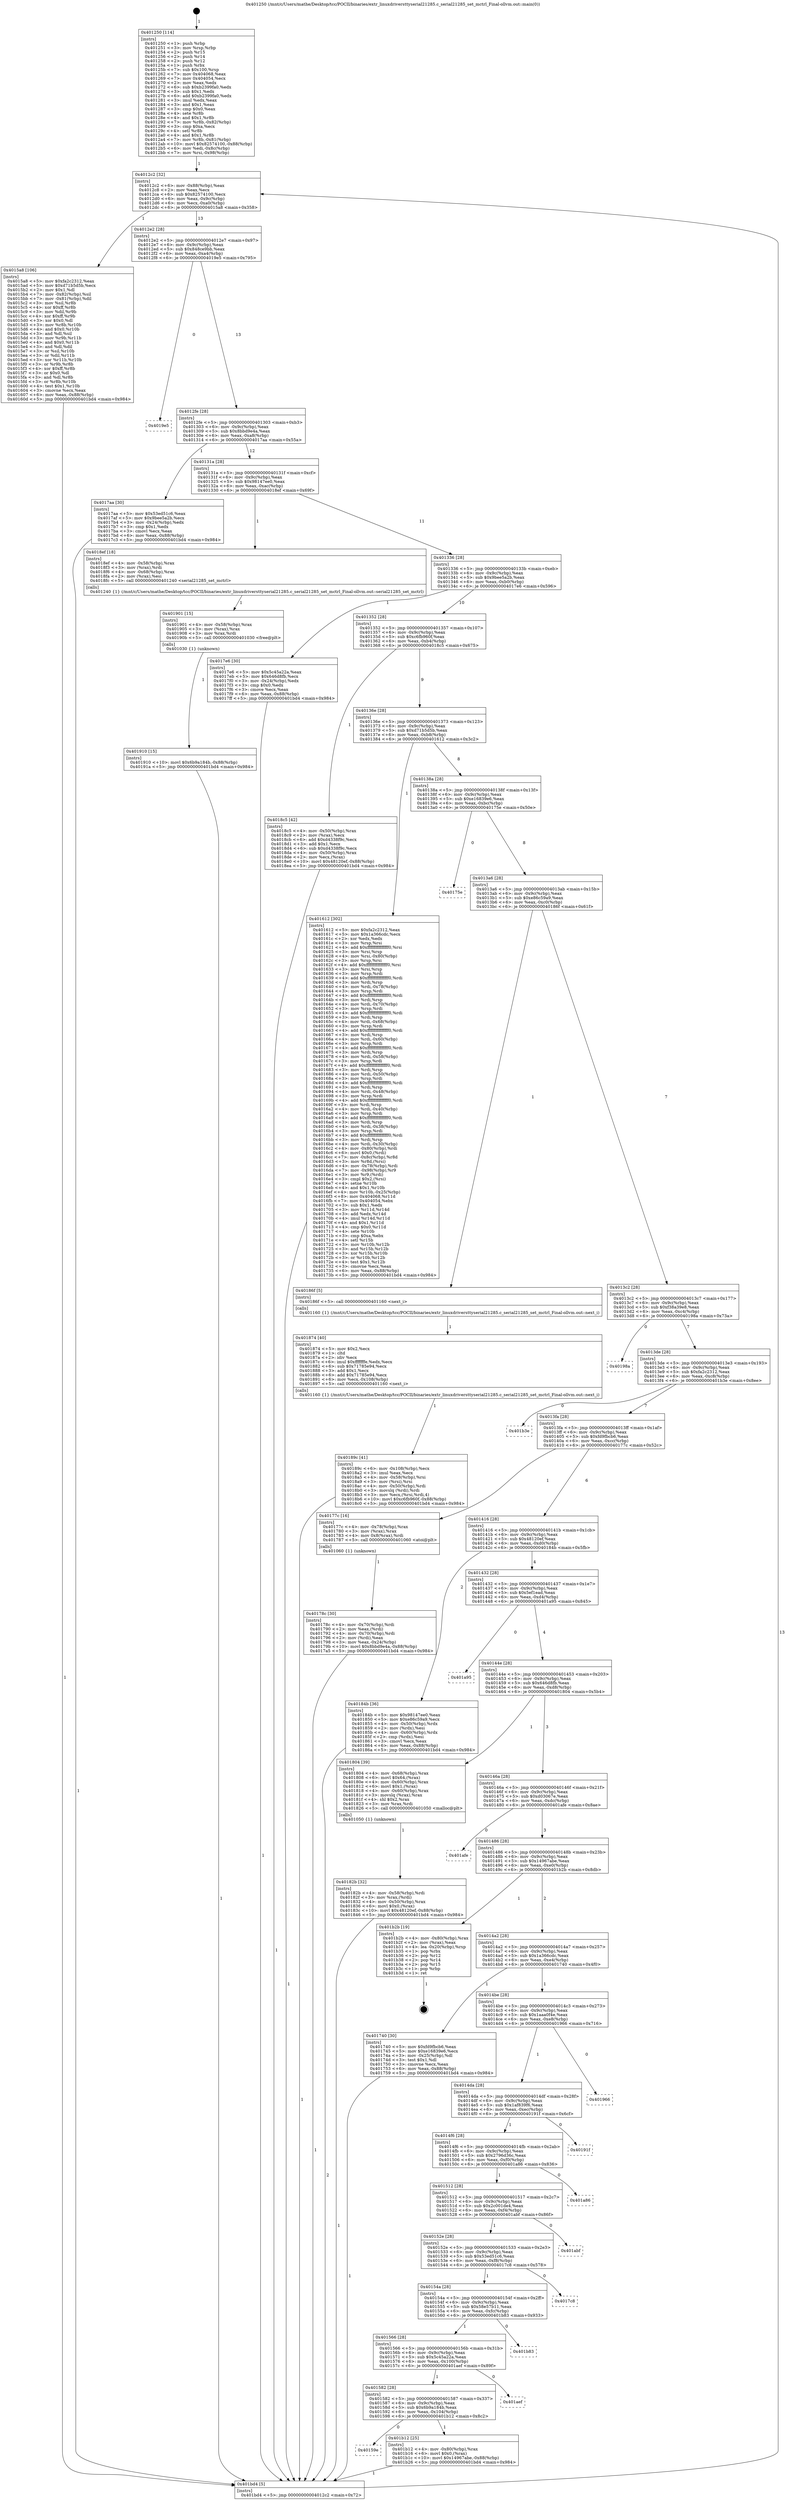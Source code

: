 digraph "0x401250" {
  label = "0x401250 (/mnt/c/Users/mathe/Desktop/tcc/POCII/binaries/extr_linuxdriversttyserial21285.c_serial21285_set_mctrl_Final-ollvm.out::main(0))"
  labelloc = "t"
  node[shape=record]

  Entry [label="",width=0.3,height=0.3,shape=circle,fillcolor=black,style=filled]
  "0x4012c2" [label="{
     0x4012c2 [32]\l
     | [instrs]\l
     &nbsp;&nbsp;0x4012c2 \<+6\>: mov -0x88(%rbp),%eax\l
     &nbsp;&nbsp;0x4012c8 \<+2\>: mov %eax,%ecx\l
     &nbsp;&nbsp;0x4012ca \<+6\>: sub $0x82574100,%ecx\l
     &nbsp;&nbsp;0x4012d0 \<+6\>: mov %eax,-0x9c(%rbp)\l
     &nbsp;&nbsp;0x4012d6 \<+6\>: mov %ecx,-0xa0(%rbp)\l
     &nbsp;&nbsp;0x4012dc \<+6\>: je 00000000004015a8 \<main+0x358\>\l
  }"]
  "0x4015a8" [label="{
     0x4015a8 [106]\l
     | [instrs]\l
     &nbsp;&nbsp;0x4015a8 \<+5\>: mov $0xfa2c2312,%eax\l
     &nbsp;&nbsp;0x4015ad \<+5\>: mov $0xd71b5d5b,%ecx\l
     &nbsp;&nbsp;0x4015b2 \<+2\>: mov $0x1,%dl\l
     &nbsp;&nbsp;0x4015b4 \<+7\>: mov -0x82(%rbp),%sil\l
     &nbsp;&nbsp;0x4015bb \<+7\>: mov -0x81(%rbp),%dil\l
     &nbsp;&nbsp;0x4015c2 \<+3\>: mov %sil,%r8b\l
     &nbsp;&nbsp;0x4015c5 \<+4\>: xor $0xff,%r8b\l
     &nbsp;&nbsp;0x4015c9 \<+3\>: mov %dil,%r9b\l
     &nbsp;&nbsp;0x4015cc \<+4\>: xor $0xff,%r9b\l
     &nbsp;&nbsp;0x4015d0 \<+3\>: xor $0x0,%dl\l
     &nbsp;&nbsp;0x4015d3 \<+3\>: mov %r8b,%r10b\l
     &nbsp;&nbsp;0x4015d6 \<+4\>: and $0x0,%r10b\l
     &nbsp;&nbsp;0x4015da \<+3\>: and %dl,%sil\l
     &nbsp;&nbsp;0x4015dd \<+3\>: mov %r9b,%r11b\l
     &nbsp;&nbsp;0x4015e0 \<+4\>: and $0x0,%r11b\l
     &nbsp;&nbsp;0x4015e4 \<+3\>: and %dl,%dil\l
     &nbsp;&nbsp;0x4015e7 \<+3\>: or %sil,%r10b\l
     &nbsp;&nbsp;0x4015ea \<+3\>: or %dil,%r11b\l
     &nbsp;&nbsp;0x4015ed \<+3\>: xor %r11b,%r10b\l
     &nbsp;&nbsp;0x4015f0 \<+3\>: or %r9b,%r8b\l
     &nbsp;&nbsp;0x4015f3 \<+4\>: xor $0xff,%r8b\l
     &nbsp;&nbsp;0x4015f7 \<+3\>: or $0x0,%dl\l
     &nbsp;&nbsp;0x4015fa \<+3\>: and %dl,%r8b\l
     &nbsp;&nbsp;0x4015fd \<+3\>: or %r8b,%r10b\l
     &nbsp;&nbsp;0x401600 \<+4\>: test $0x1,%r10b\l
     &nbsp;&nbsp;0x401604 \<+3\>: cmovne %ecx,%eax\l
     &nbsp;&nbsp;0x401607 \<+6\>: mov %eax,-0x88(%rbp)\l
     &nbsp;&nbsp;0x40160d \<+5\>: jmp 0000000000401bd4 \<main+0x984\>\l
  }"]
  "0x4012e2" [label="{
     0x4012e2 [28]\l
     | [instrs]\l
     &nbsp;&nbsp;0x4012e2 \<+5\>: jmp 00000000004012e7 \<main+0x97\>\l
     &nbsp;&nbsp;0x4012e7 \<+6\>: mov -0x9c(%rbp),%eax\l
     &nbsp;&nbsp;0x4012ed \<+5\>: sub $0x848ce9bb,%eax\l
     &nbsp;&nbsp;0x4012f2 \<+6\>: mov %eax,-0xa4(%rbp)\l
     &nbsp;&nbsp;0x4012f8 \<+6\>: je 00000000004019e5 \<main+0x795\>\l
  }"]
  "0x401bd4" [label="{
     0x401bd4 [5]\l
     | [instrs]\l
     &nbsp;&nbsp;0x401bd4 \<+5\>: jmp 00000000004012c2 \<main+0x72\>\l
  }"]
  "0x401250" [label="{
     0x401250 [114]\l
     | [instrs]\l
     &nbsp;&nbsp;0x401250 \<+1\>: push %rbp\l
     &nbsp;&nbsp;0x401251 \<+3\>: mov %rsp,%rbp\l
     &nbsp;&nbsp;0x401254 \<+2\>: push %r15\l
     &nbsp;&nbsp;0x401256 \<+2\>: push %r14\l
     &nbsp;&nbsp;0x401258 \<+2\>: push %r12\l
     &nbsp;&nbsp;0x40125a \<+1\>: push %rbx\l
     &nbsp;&nbsp;0x40125b \<+7\>: sub $0x100,%rsp\l
     &nbsp;&nbsp;0x401262 \<+7\>: mov 0x404068,%eax\l
     &nbsp;&nbsp;0x401269 \<+7\>: mov 0x404054,%ecx\l
     &nbsp;&nbsp;0x401270 \<+2\>: mov %eax,%edx\l
     &nbsp;&nbsp;0x401272 \<+6\>: sub $0xb2399fa0,%edx\l
     &nbsp;&nbsp;0x401278 \<+3\>: sub $0x1,%edx\l
     &nbsp;&nbsp;0x40127b \<+6\>: add $0xb2399fa0,%edx\l
     &nbsp;&nbsp;0x401281 \<+3\>: imul %edx,%eax\l
     &nbsp;&nbsp;0x401284 \<+3\>: and $0x1,%eax\l
     &nbsp;&nbsp;0x401287 \<+3\>: cmp $0x0,%eax\l
     &nbsp;&nbsp;0x40128a \<+4\>: sete %r8b\l
     &nbsp;&nbsp;0x40128e \<+4\>: and $0x1,%r8b\l
     &nbsp;&nbsp;0x401292 \<+7\>: mov %r8b,-0x82(%rbp)\l
     &nbsp;&nbsp;0x401299 \<+3\>: cmp $0xa,%ecx\l
     &nbsp;&nbsp;0x40129c \<+4\>: setl %r8b\l
     &nbsp;&nbsp;0x4012a0 \<+4\>: and $0x1,%r8b\l
     &nbsp;&nbsp;0x4012a4 \<+7\>: mov %r8b,-0x81(%rbp)\l
     &nbsp;&nbsp;0x4012ab \<+10\>: movl $0x82574100,-0x88(%rbp)\l
     &nbsp;&nbsp;0x4012b5 \<+6\>: mov %edi,-0x8c(%rbp)\l
     &nbsp;&nbsp;0x4012bb \<+7\>: mov %rsi,-0x98(%rbp)\l
  }"]
  Exit [label="",width=0.3,height=0.3,shape=circle,fillcolor=black,style=filled,peripheries=2]
  "0x4019e5" [label="{
     0x4019e5\l
  }", style=dashed]
  "0x4012fe" [label="{
     0x4012fe [28]\l
     | [instrs]\l
     &nbsp;&nbsp;0x4012fe \<+5\>: jmp 0000000000401303 \<main+0xb3\>\l
     &nbsp;&nbsp;0x401303 \<+6\>: mov -0x9c(%rbp),%eax\l
     &nbsp;&nbsp;0x401309 \<+5\>: sub $0x8bbd9e4a,%eax\l
     &nbsp;&nbsp;0x40130e \<+6\>: mov %eax,-0xa8(%rbp)\l
     &nbsp;&nbsp;0x401314 \<+6\>: je 00000000004017aa \<main+0x55a\>\l
  }"]
  "0x40159e" [label="{
     0x40159e\l
  }", style=dashed]
  "0x4017aa" [label="{
     0x4017aa [30]\l
     | [instrs]\l
     &nbsp;&nbsp;0x4017aa \<+5\>: mov $0x53ed51c6,%eax\l
     &nbsp;&nbsp;0x4017af \<+5\>: mov $0x9bee5a2b,%ecx\l
     &nbsp;&nbsp;0x4017b4 \<+3\>: mov -0x24(%rbp),%edx\l
     &nbsp;&nbsp;0x4017b7 \<+3\>: cmp $0x1,%edx\l
     &nbsp;&nbsp;0x4017ba \<+3\>: cmovl %ecx,%eax\l
     &nbsp;&nbsp;0x4017bd \<+6\>: mov %eax,-0x88(%rbp)\l
     &nbsp;&nbsp;0x4017c3 \<+5\>: jmp 0000000000401bd4 \<main+0x984\>\l
  }"]
  "0x40131a" [label="{
     0x40131a [28]\l
     | [instrs]\l
     &nbsp;&nbsp;0x40131a \<+5\>: jmp 000000000040131f \<main+0xcf\>\l
     &nbsp;&nbsp;0x40131f \<+6\>: mov -0x9c(%rbp),%eax\l
     &nbsp;&nbsp;0x401325 \<+5\>: sub $0x98147ee0,%eax\l
     &nbsp;&nbsp;0x40132a \<+6\>: mov %eax,-0xac(%rbp)\l
     &nbsp;&nbsp;0x401330 \<+6\>: je 00000000004018ef \<main+0x69f\>\l
  }"]
  "0x401b12" [label="{
     0x401b12 [25]\l
     | [instrs]\l
     &nbsp;&nbsp;0x401b12 \<+4\>: mov -0x80(%rbp),%rax\l
     &nbsp;&nbsp;0x401b16 \<+6\>: movl $0x0,(%rax)\l
     &nbsp;&nbsp;0x401b1c \<+10\>: movl $0x14967abe,-0x88(%rbp)\l
     &nbsp;&nbsp;0x401b26 \<+5\>: jmp 0000000000401bd4 \<main+0x984\>\l
  }"]
  "0x4018ef" [label="{
     0x4018ef [18]\l
     | [instrs]\l
     &nbsp;&nbsp;0x4018ef \<+4\>: mov -0x58(%rbp),%rax\l
     &nbsp;&nbsp;0x4018f3 \<+3\>: mov (%rax),%rdi\l
     &nbsp;&nbsp;0x4018f6 \<+4\>: mov -0x68(%rbp),%rax\l
     &nbsp;&nbsp;0x4018fa \<+2\>: mov (%rax),%esi\l
     &nbsp;&nbsp;0x4018fc \<+5\>: call 0000000000401240 \<serial21285_set_mctrl\>\l
     | [calls]\l
     &nbsp;&nbsp;0x401240 \{1\} (/mnt/c/Users/mathe/Desktop/tcc/POCII/binaries/extr_linuxdriversttyserial21285.c_serial21285_set_mctrl_Final-ollvm.out::serial21285_set_mctrl)\l
  }"]
  "0x401336" [label="{
     0x401336 [28]\l
     | [instrs]\l
     &nbsp;&nbsp;0x401336 \<+5\>: jmp 000000000040133b \<main+0xeb\>\l
     &nbsp;&nbsp;0x40133b \<+6\>: mov -0x9c(%rbp),%eax\l
     &nbsp;&nbsp;0x401341 \<+5\>: sub $0x9bee5a2b,%eax\l
     &nbsp;&nbsp;0x401346 \<+6\>: mov %eax,-0xb0(%rbp)\l
     &nbsp;&nbsp;0x40134c \<+6\>: je 00000000004017e6 \<main+0x596\>\l
  }"]
  "0x401582" [label="{
     0x401582 [28]\l
     | [instrs]\l
     &nbsp;&nbsp;0x401582 \<+5\>: jmp 0000000000401587 \<main+0x337\>\l
     &nbsp;&nbsp;0x401587 \<+6\>: mov -0x9c(%rbp),%eax\l
     &nbsp;&nbsp;0x40158d \<+5\>: sub $0x6b9a184b,%eax\l
     &nbsp;&nbsp;0x401592 \<+6\>: mov %eax,-0x104(%rbp)\l
     &nbsp;&nbsp;0x401598 \<+6\>: je 0000000000401b12 \<main+0x8c2\>\l
  }"]
  "0x4017e6" [label="{
     0x4017e6 [30]\l
     | [instrs]\l
     &nbsp;&nbsp;0x4017e6 \<+5\>: mov $0x5c45a22a,%eax\l
     &nbsp;&nbsp;0x4017eb \<+5\>: mov $0x646d8fb,%ecx\l
     &nbsp;&nbsp;0x4017f0 \<+3\>: mov -0x24(%rbp),%edx\l
     &nbsp;&nbsp;0x4017f3 \<+3\>: cmp $0x0,%edx\l
     &nbsp;&nbsp;0x4017f6 \<+3\>: cmove %ecx,%eax\l
     &nbsp;&nbsp;0x4017f9 \<+6\>: mov %eax,-0x88(%rbp)\l
     &nbsp;&nbsp;0x4017ff \<+5\>: jmp 0000000000401bd4 \<main+0x984\>\l
  }"]
  "0x401352" [label="{
     0x401352 [28]\l
     | [instrs]\l
     &nbsp;&nbsp;0x401352 \<+5\>: jmp 0000000000401357 \<main+0x107\>\l
     &nbsp;&nbsp;0x401357 \<+6\>: mov -0x9c(%rbp),%eax\l
     &nbsp;&nbsp;0x40135d \<+5\>: sub $0xc6fb960f,%eax\l
     &nbsp;&nbsp;0x401362 \<+6\>: mov %eax,-0xb4(%rbp)\l
     &nbsp;&nbsp;0x401368 \<+6\>: je 00000000004018c5 \<main+0x675\>\l
  }"]
  "0x401aef" [label="{
     0x401aef\l
  }", style=dashed]
  "0x4018c5" [label="{
     0x4018c5 [42]\l
     | [instrs]\l
     &nbsp;&nbsp;0x4018c5 \<+4\>: mov -0x50(%rbp),%rax\l
     &nbsp;&nbsp;0x4018c9 \<+2\>: mov (%rax),%ecx\l
     &nbsp;&nbsp;0x4018cb \<+6\>: add $0xd4338f9c,%ecx\l
     &nbsp;&nbsp;0x4018d1 \<+3\>: add $0x1,%ecx\l
     &nbsp;&nbsp;0x4018d4 \<+6\>: sub $0xd4338f9c,%ecx\l
     &nbsp;&nbsp;0x4018da \<+4\>: mov -0x50(%rbp),%rax\l
     &nbsp;&nbsp;0x4018de \<+2\>: mov %ecx,(%rax)\l
     &nbsp;&nbsp;0x4018e0 \<+10\>: movl $0x48120ef,-0x88(%rbp)\l
     &nbsp;&nbsp;0x4018ea \<+5\>: jmp 0000000000401bd4 \<main+0x984\>\l
  }"]
  "0x40136e" [label="{
     0x40136e [28]\l
     | [instrs]\l
     &nbsp;&nbsp;0x40136e \<+5\>: jmp 0000000000401373 \<main+0x123\>\l
     &nbsp;&nbsp;0x401373 \<+6\>: mov -0x9c(%rbp),%eax\l
     &nbsp;&nbsp;0x401379 \<+5\>: sub $0xd71b5d5b,%eax\l
     &nbsp;&nbsp;0x40137e \<+6\>: mov %eax,-0xb8(%rbp)\l
     &nbsp;&nbsp;0x401384 \<+6\>: je 0000000000401612 \<main+0x3c2\>\l
  }"]
  "0x401566" [label="{
     0x401566 [28]\l
     | [instrs]\l
     &nbsp;&nbsp;0x401566 \<+5\>: jmp 000000000040156b \<main+0x31b\>\l
     &nbsp;&nbsp;0x40156b \<+6\>: mov -0x9c(%rbp),%eax\l
     &nbsp;&nbsp;0x401571 \<+5\>: sub $0x5c45a22a,%eax\l
     &nbsp;&nbsp;0x401576 \<+6\>: mov %eax,-0x100(%rbp)\l
     &nbsp;&nbsp;0x40157c \<+6\>: je 0000000000401aef \<main+0x89f\>\l
  }"]
  "0x401612" [label="{
     0x401612 [302]\l
     | [instrs]\l
     &nbsp;&nbsp;0x401612 \<+5\>: mov $0xfa2c2312,%eax\l
     &nbsp;&nbsp;0x401617 \<+5\>: mov $0x1a366cdc,%ecx\l
     &nbsp;&nbsp;0x40161c \<+2\>: xor %edx,%edx\l
     &nbsp;&nbsp;0x40161e \<+3\>: mov %rsp,%rsi\l
     &nbsp;&nbsp;0x401621 \<+4\>: add $0xfffffffffffffff0,%rsi\l
     &nbsp;&nbsp;0x401625 \<+3\>: mov %rsi,%rsp\l
     &nbsp;&nbsp;0x401628 \<+4\>: mov %rsi,-0x80(%rbp)\l
     &nbsp;&nbsp;0x40162c \<+3\>: mov %rsp,%rsi\l
     &nbsp;&nbsp;0x40162f \<+4\>: add $0xfffffffffffffff0,%rsi\l
     &nbsp;&nbsp;0x401633 \<+3\>: mov %rsi,%rsp\l
     &nbsp;&nbsp;0x401636 \<+3\>: mov %rsp,%rdi\l
     &nbsp;&nbsp;0x401639 \<+4\>: add $0xfffffffffffffff0,%rdi\l
     &nbsp;&nbsp;0x40163d \<+3\>: mov %rdi,%rsp\l
     &nbsp;&nbsp;0x401640 \<+4\>: mov %rdi,-0x78(%rbp)\l
     &nbsp;&nbsp;0x401644 \<+3\>: mov %rsp,%rdi\l
     &nbsp;&nbsp;0x401647 \<+4\>: add $0xfffffffffffffff0,%rdi\l
     &nbsp;&nbsp;0x40164b \<+3\>: mov %rdi,%rsp\l
     &nbsp;&nbsp;0x40164e \<+4\>: mov %rdi,-0x70(%rbp)\l
     &nbsp;&nbsp;0x401652 \<+3\>: mov %rsp,%rdi\l
     &nbsp;&nbsp;0x401655 \<+4\>: add $0xfffffffffffffff0,%rdi\l
     &nbsp;&nbsp;0x401659 \<+3\>: mov %rdi,%rsp\l
     &nbsp;&nbsp;0x40165c \<+4\>: mov %rdi,-0x68(%rbp)\l
     &nbsp;&nbsp;0x401660 \<+3\>: mov %rsp,%rdi\l
     &nbsp;&nbsp;0x401663 \<+4\>: add $0xfffffffffffffff0,%rdi\l
     &nbsp;&nbsp;0x401667 \<+3\>: mov %rdi,%rsp\l
     &nbsp;&nbsp;0x40166a \<+4\>: mov %rdi,-0x60(%rbp)\l
     &nbsp;&nbsp;0x40166e \<+3\>: mov %rsp,%rdi\l
     &nbsp;&nbsp;0x401671 \<+4\>: add $0xfffffffffffffff0,%rdi\l
     &nbsp;&nbsp;0x401675 \<+3\>: mov %rdi,%rsp\l
     &nbsp;&nbsp;0x401678 \<+4\>: mov %rdi,-0x58(%rbp)\l
     &nbsp;&nbsp;0x40167c \<+3\>: mov %rsp,%rdi\l
     &nbsp;&nbsp;0x40167f \<+4\>: add $0xfffffffffffffff0,%rdi\l
     &nbsp;&nbsp;0x401683 \<+3\>: mov %rdi,%rsp\l
     &nbsp;&nbsp;0x401686 \<+4\>: mov %rdi,-0x50(%rbp)\l
     &nbsp;&nbsp;0x40168a \<+3\>: mov %rsp,%rdi\l
     &nbsp;&nbsp;0x40168d \<+4\>: add $0xfffffffffffffff0,%rdi\l
     &nbsp;&nbsp;0x401691 \<+3\>: mov %rdi,%rsp\l
     &nbsp;&nbsp;0x401694 \<+4\>: mov %rdi,-0x48(%rbp)\l
     &nbsp;&nbsp;0x401698 \<+3\>: mov %rsp,%rdi\l
     &nbsp;&nbsp;0x40169b \<+4\>: add $0xfffffffffffffff0,%rdi\l
     &nbsp;&nbsp;0x40169f \<+3\>: mov %rdi,%rsp\l
     &nbsp;&nbsp;0x4016a2 \<+4\>: mov %rdi,-0x40(%rbp)\l
     &nbsp;&nbsp;0x4016a6 \<+3\>: mov %rsp,%rdi\l
     &nbsp;&nbsp;0x4016a9 \<+4\>: add $0xfffffffffffffff0,%rdi\l
     &nbsp;&nbsp;0x4016ad \<+3\>: mov %rdi,%rsp\l
     &nbsp;&nbsp;0x4016b0 \<+4\>: mov %rdi,-0x38(%rbp)\l
     &nbsp;&nbsp;0x4016b4 \<+3\>: mov %rsp,%rdi\l
     &nbsp;&nbsp;0x4016b7 \<+4\>: add $0xfffffffffffffff0,%rdi\l
     &nbsp;&nbsp;0x4016bb \<+3\>: mov %rdi,%rsp\l
     &nbsp;&nbsp;0x4016be \<+4\>: mov %rdi,-0x30(%rbp)\l
     &nbsp;&nbsp;0x4016c2 \<+4\>: mov -0x80(%rbp),%rdi\l
     &nbsp;&nbsp;0x4016c6 \<+6\>: movl $0x0,(%rdi)\l
     &nbsp;&nbsp;0x4016cc \<+7\>: mov -0x8c(%rbp),%r8d\l
     &nbsp;&nbsp;0x4016d3 \<+3\>: mov %r8d,(%rsi)\l
     &nbsp;&nbsp;0x4016d6 \<+4\>: mov -0x78(%rbp),%rdi\l
     &nbsp;&nbsp;0x4016da \<+7\>: mov -0x98(%rbp),%r9\l
     &nbsp;&nbsp;0x4016e1 \<+3\>: mov %r9,(%rdi)\l
     &nbsp;&nbsp;0x4016e4 \<+3\>: cmpl $0x2,(%rsi)\l
     &nbsp;&nbsp;0x4016e7 \<+4\>: setne %r10b\l
     &nbsp;&nbsp;0x4016eb \<+4\>: and $0x1,%r10b\l
     &nbsp;&nbsp;0x4016ef \<+4\>: mov %r10b,-0x25(%rbp)\l
     &nbsp;&nbsp;0x4016f3 \<+8\>: mov 0x404068,%r11d\l
     &nbsp;&nbsp;0x4016fb \<+7\>: mov 0x404054,%ebx\l
     &nbsp;&nbsp;0x401702 \<+3\>: sub $0x1,%edx\l
     &nbsp;&nbsp;0x401705 \<+3\>: mov %r11d,%r14d\l
     &nbsp;&nbsp;0x401708 \<+3\>: add %edx,%r14d\l
     &nbsp;&nbsp;0x40170b \<+4\>: imul %r14d,%r11d\l
     &nbsp;&nbsp;0x40170f \<+4\>: and $0x1,%r11d\l
     &nbsp;&nbsp;0x401713 \<+4\>: cmp $0x0,%r11d\l
     &nbsp;&nbsp;0x401717 \<+4\>: sete %r10b\l
     &nbsp;&nbsp;0x40171b \<+3\>: cmp $0xa,%ebx\l
     &nbsp;&nbsp;0x40171e \<+4\>: setl %r15b\l
     &nbsp;&nbsp;0x401722 \<+3\>: mov %r10b,%r12b\l
     &nbsp;&nbsp;0x401725 \<+3\>: and %r15b,%r12b\l
     &nbsp;&nbsp;0x401728 \<+3\>: xor %r15b,%r10b\l
     &nbsp;&nbsp;0x40172b \<+3\>: or %r10b,%r12b\l
     &nbsp;&nbsp;0x40172e \<+4\>: test $0x1,%r12b\l
     &nbsp;&nbsp;0x401732 \<+3\>: cmovne %ecx,%eax\l
     &nbsp;&nbsp;0x401735 \<+6\>: mov %eax,-0x88(%rbp)\l
     &nbsp;&nbsp;0x40173b \<+5\>: jmp 0000000000401bd4 \<main+0x984\>\l
  }"]
  "0x40138a" [label="{
     0x40138a [28]\l
     | [instrs]\l
     &nbsp;&nbsp;0x40138a \<+5\>: jmp 000000000040138f \<main+0x13f\>\l
     &nbsp;&nbsp;0x40138f \<+6\>: mov -0x9c(%rbp),%eax\l
     &nbsp;&nbsp;0x401395 \<+5\>: sub $0xe16839e6,%eax\l
     &nbsp;&nbsp;0x40139a \<+6\>: mov %eax,-0xbc(%rbp)\l
     &nbsp;&nbsp;0x4013a0 \<+6\>: je 000000000040175e \<main+0x50e\>\l
  }"]
  "0x401b83" [label="{
     0x401b83\l
  }", style=dashed]
  "0x40154a" [label="{
     0x40154a [28]\l
     | [instrs]\l
     &nbsp;&nbsp;0x40154a \<+5\>: jmp 000000000040154f \<main+0x2ff\>\l
     &nbsp;&nbsp;0x40154f \<+6\>: mov -0x9c(%rbp),%eax\l
     &nbsp;&nbsp;0x401555 \<+5\>: sub $0x58e57b11,%eax\l
     &nbsp;&nbsp;0x40155a \<+6\>: mov %eax,-0xfc(%rbp)\l
     &nbsp;&nbsp;0x401560 \<+6\>: je 0000000000401b83 \<main+0x933\>\l
  }"]
  "0x40175e" [label="{
     0x40175e\l
  }", style=dashed]
  "0x4013a6" [label="{
     0x4013a6 [28]\l
     | [instrs]\l
     &nbsp;&nbsp;0x4013a6 \<+5\>: jmp 00000000004013ab \<main+0x15b\>\l
     &nbsp;&nbsp;0x4013ab \<+6\>: mov -0x9c(%rbp),%eax\l
     &nbsp;&nbsp;0x4013b1 \<+5\>: sub $0xe86c59a9,%eax\l
     &nbsp;&nbsp;0x4013b6 \<+6\>: mov %eax,-0xc0(%rbp)\l
     &nbsp;&nbsp;0x4013bc \<+6\>: je 000000000040186f \<main+0x61f\>\l
  }"]
  "0x4017c8" [label="{
     0x4017c8\l
  }", style=dashed]
  "0x40186f" [label="{
     0x40186f [5]\l
     | [instrs]\l
     &nbsp;&nbsp;0x40186f \<+5\>: call 0000000000401160 \<next_i\>\l
     | [calls]\l
     &nbsp;&nbsp;0x401160 \{1\} (/mnt/c/Users/mathe/Desktop/tcc/POCII/binaries/extr_linuxdriversttyserial21285.c_serial21285_set_mctrl_Final-ollvm.out::next_i)\l
  }"]
  "0x4013c2" [label="{
     0x4013c2 [28]\l
     | [instrs]\l
     &nbsp;&nbsp;0x4013c2 \<+5\>: jmp 00000000004013c7 \<main+0x177\>\l
     &nbsp;&nbsp;0x4013c7 \<+6\>: mov -0x9c(%rbp),%eax\l
     &nbsp;&nbsp;0x4013cd \<+5\>: sub $0xf38a39e8,%eax\l
     &nbsp;&nbsp;0x4013d2 \<+6\>: mov %eax,-0xc4(%rbp)\l
     &nbsp;&nbsp;0x4013d8 \<+6\>: je 000000000040198a \<main+0x73a\>\l
  }"]
  "0x40152e" [label="{
     0x40152e [28]\l
     | [instrs]\l
     &nbsp;&nbsp;0x40152e \<+5\>: jmp 0000000000401533 \<main+0x2e3\>\l
     &nbsp;&nbsp;0x401533 \<+6\>: mov -0x9c(%rbp),%eax\l
     &nbsp;&nbsp;0x401539 \<+5\>: sub $0x53ed51c6,%eax\l
     &nbsp;&nbsp;0x40153e \<+6\>: mov %eax,-0xf8(%rbp)\l
     &nbsp;&nbsp;0x401544 \<+6\>: je 00000000004017c8 \<main+0x578\>\l
  }"]
  "0x40198a" [label="{
     0x40198a\l
  }", style=dashed]
  "0x4013de" [label="{
     0x4013de [28]\l
     | [instrs]\l
     &nbsp;&nbsp;0x4013de \<+5\>: jmp 00000000004013e3 \<main+0x193\>\l
     &nbsp;&nbsp;0x4013e3 \<+6\>: mov -0x9c(%rbp),%eax\l
     &nbsp;&nbsp;0x4013e9 \<+5\>: sub $0xfa2c2312,%eax\l
     &nbsp;&nbsp;0x4013ee \<+6\>: mov %eax,-0xc8(%rbp)\l
     &nbsp;&nbsp;0x4013f4 \<+6\>: je 0000000000401b3e \<main+0x8ee\>\l
  }"]
  "0x401abf" [label="{
     0x401abf\l
  }", style=dashed]
  "0x401b3e" [label="{
     0x401b3e\l
  }", style=dashed]
  "0x4013fa" [label="{
     0x4013fa [28]\l
     | [instrs]\l
     &nbsp;&nbsp;0x4013fa \<+5\>: jmp 00000000004013ff \<main+0x1af\>\l
     &nbsp;&nbsp;0x4013ff \<+6\>: mov -0x9c(%rbp),%eax\l
     &nbsp;&nbsp;0x401405 \<+5\>: sub $0xfd9fbcb6,%eax\l
     &nbsp;&nbsp;0x40140a \<+6\>: mov %eax,-0xcc(%rbp)\l
     &nbsp;&nbsp;0x401410 \<+6\>: je 000000000040177c \<main+0x52c\>\l
  }"]
  "0x401512" [label="{
     0x401512 [28]\l
     | [instrs]\l
     &nbsp;&nbsp;0x401512 \<+5\>: jmp 0000000000401517 \<main+0x2c7\>\l
     &nbsp;&nbsp;0x401517 \<+6\>: mov -0x9c(%rbp),%eax\l
     &nbsp;&nbsp;0x40151d \<+5\>: sub $0x2c001de4,%eax\l
     &nbsp;&nbsp;0x401522 \<+6\>: mov %eax,-0xf4(%rbp)\l
     &nbsp;&nbsp;0x401528 \<+6\>: je 0000000000401abf \<main+0x86f\>\l
  }"]
  "0x40177c" [label="{
     0x40177c [16]\l
     | [instrs]\l
     &nbsp;&nbsp;0x40177c \<+4\>: mov -0x78(%rbp),%rax\l
     &nbsp;&nbsp;0x401780 \<+3\>: mov (%rax),%rax\l
     &nbsp;&nbsp;0x401783 \<+4\>: mov 0x8(%rax),%rdi\l
     &nbsp;&nbsp;0x401787 \<+5\>: call 0000000000401060 \<atoi@plt\>\l
     | [calls]\l
     &nbsp;&nbsp;0x401060 \{1\} (unknown)\l
  }"]
  "0x401416" [label="{
     0x401416 [28]\l
     | [instrs]\l
     &nbsp;&nbsp;0x401416 \<+5\>: jmp 000000000040141b \<main+0x1cb\>\l
     &nbsp;&nbsp;0x40141b \<+6\>: mov -0x9c(%rbp),%eax\l
     &nbsp;&nbsp;0x401421 \<+5\>: sub $0x48120ef,%eax\l
     &nbsp;&nbsp;0x401426 \<+6\>: mov %eax,-0xd0(%rbp)\l
     &nbsp;&nbsp;0x40142c \<+6\>: je 000000000040184b \<main+0x5fb\>\l
  }"]
  "0x401a86" [label="{
     0x401a86\l
  }", style=dashed]
  "0x40184b" [label="{
     0x40184b [36]\l
     | [instrs]\l
     &nbsp;&nbsp;0x40184b \<+5\>: mov $0x98147ee0,%eax\l
     &nbsp;&nbsp;0x401850 \<+5\>: mov $0xe86c59a9,%ecx\l
     &nbsp;&nbsp;0x401855 \<+4\>: mov -0x50(%rbp),%rdx\l
     &nbsp;&nbsp;0x401859 \<+2\>: mov (%rdx),%esi\l
     &nbsp;&nbsp;0x40185b \<+4\>: mov -0x60(%rbp),%rdx\l
     &nbsp;&nbsp;0x40185f \<+2\>: cmp (%rdx),%esi\l
     &nbsp;&nbsp;0x401861 \<+3\>: cmovl %ecx,%eax\l
     &nbsp;&nbsp;0x401864 \<+6\>: mov %eax,-0x88(%rbp)\l
     &nbsp;&nbsp;0x40186a \<+5\>: jmp 0000000000401bd4 \<main+0x984\>\l
  }"]
  "0x401432" [label="{
     0x401432 [28]\l
     | [instrs]\l
     &nbsp;&nbsp;0x401432 \<+5\>: jmp 0000000000401437 \<main+0x1e7\>\l
     &nbsp;&nbsp;0x401437 \<+6\>: mov -0x9c(%rbp),%eax\l
     &nbsp;&nbsp;0x40143d \<+5\>: sub $0x5ef1ead,%eax\l
     &nbsp;&nbsp;0x401442 \<+6\>: mov %eax,-0xd4(%rbp)\l
     &nbsp;&nbsp;0x401448 \<+6\>: je 0000000000401a95 \<main+0x845\>\l
  }"]
  "0x4014f6" [label="{
     0x4014f6 [28]\l
     | [instrs]\l
     &nbsp;&nbsp;0x4014f6 \<+5\>: jmp 00000000004014fb \<main+0x2ab\>\l
     &nbsp;&nbsp;0x4014fb \<+6\>: mov -0x9c(%rbp),%eax\l
     &nbsp;&nbsp;0x401501 \<+5\>: sub $0x2796d36c,%eax\l
     &nbsp;&nbsp;0x401506 \<+6\>: mov %eax,-0xf0(%rbp)\l
     &nbsp;&nbsp;0x40150c \<+6\>: je 0000000000401a86 \<main+0x836\>\l
  }"]
  "0x401a95" [label="{
     0x401a95\l
  }", style=dashed]
  "0x40144e" [label="{
     0x40144e [28]\l
     | [instrs]\l
     &nbsp;&nbsp;0x40144e \<+5\>: jmp 0000000000401453 \<main+0x203\>\l
     &nbsp;&nbsp;0x401453 \<+6\>: mov -0x9c(%rbp),%eax\l
     &nbsp;&nbsp;0x401459 \<+5\>: sub $0x646d8fb,%eax\l
     &nbsp;&nbsp;0x40145e \<+6\>: mov %eax,-0xd8(%rbp)\l
     &nbsp;&nbsp;0x401464 \<+6\>: je 0000000000401804 \<main+0x5b4\>\l
  }"]
  "0x40191f" [label="{
     0x40191f\l
  }", style=dashed]
  "0x401804" [label="{
     0x401804 [39]\l
     | [instrs]\l
     &nbsp;&nbsp;0x401804 \<+4\>: mov -0x68(%rbp),%rax\l
     &nbsp;&nbsp;0x401808 \<+6\>: movl $0x64,(%rax)\l
     &nbsp;&nbsp;0x40180e \<+4\>: mov -0x60(%rbp),%rax\l
     &nbsp;&nbsp;0x401812 \<+6\>: movl $0x1,(%rax)\l
     &nbsp;&nbsp;0x401818 \<+4\>: mov -0x60(%rbp),%rax\l
     &nbsp;&nbsp;0x40181c \<+3\>: movslq (%rax),%rax\l
     &nbsp;&nbsp;0x40181f \<+4\>: shl $0x2,%rax\l
     &nbsp;&nbsp;0x401823 \<+3\>: mov %rax,%rdi\l
     &nbsp;&nbsp;0x401826 \<+5\>: call 0000000000401050 \<malloc@plt\>\l
     | [calls]\l
     &nbsp;&nbsp;0x401050 \{1\} (unknown)\l
  }"]
  "0x40146a" [label="{
     0x40146a [28]\l
     | [instrs]\l
     &nbsp;&nbsp;0x40146a \<+5\>: jmp 000000000040146f \<main+0x21f\>\l
     &nbsp;&nbsp;0x40146f \<+6\>: mov -0x9c(%rbp),%eax\l
     &nbsp;&nbsp;0x401475 \<+5\>: sub $0xd03067e,%eax\l
     &nbsp;&nbsp;0x40147a \<+6\>: mov %eax,-0xdc(%rbp)\l
     &nbsp;&nbsp;0x401480 \<+6\>: je 0000000000401afe \<main+0x8ae\>\l
  }"]
  "0x4014da" [label="{
     0x4014da [28]\l
     | [instrs]\l
     &nbsp;&nbsp;0x4014da \<+5\>: jmp 00000000004014df \<main+0x28f\>\l
     &nbsp;&nbsp;0x4014df \<+6\>: mov -0x9c(%rbp),%eax\l
     &nbsp;&nbsp;0x4014e5 \<+5\>: sub $0x1af839f6,%eax\l
     &nbsp;&nbsp;0x4014ea \<+6\>: mov %eax,-0xec(%rbp)\l
     &nbsp;&nbsp;0x4014f0 \<+6\>: je 000000000040191f \<main+0x6cf\>\l
  }"]
  "0x401afe" [label="{
     0x401afe\l
  }", style=dashed]
  "0x401486" [label="{
     0x401486 [28]\l
     | [instrs]\l
     &nbsp;&nbsp;0x401486 \<+5\>: jmp 000000000040148b \<main+0x23b\>\l
     &nbsp;&nbsp;0x40148b \<+6\>: mov -0x9c(%rbp),%eax\l
     &nbsp;&nbsp;0x401491 \<+5\>: sub $0x14967abe,%eax\l
     &nbsp;&nbsp;0x401496 \<+6\>: mov %eax,-0xe0(%rbp)\l
     &nbsp;&nbsp;0x40149c \<+6\>: je 0000000000401b2b \<main+0x8db\>\l
  }"]
  "0x401966" [label="{
     0x401966\l
  }", style=dashed]
  "0x401b2b" [label="{
     0x401b2b [19]\l
     | [instrs]\l
     &nbsp;&nbsp;0x401b2b \<+4\>: mov -0x80(%rbp),%rax\l
     &nbsp;&nbsp;0x401b2f \<+2\>: mov (%rax),%eax\l
     &nbsp;&nbsp;0x401b31 \<+4\>: lea -0x20(%rbp),%rsp\l
     &nbsp;&nbsp;0x401b35 \<+1\>: pop %rbx\l
     &nbsp;&nbsp;0x401b36 \<+2\>: pop %r12\l
     &nbsp;&nbsp;0x401b38 \<+2\>: pop %r14\l
     &nbsp;&nbsp;0x401b3a \<+2\>: pop %r15\l
     &nbsp;&nbsp;0x401b3c \<+1\>: pop %rbp\l
     &nbsp;&nbsp;0x401b3d \<+1\>: ret\l
  }"]
  "0x4014a2" [label="{
     0x4014a2 [28]\l
     | [instrs]\l
     &nbsp;&nbsp;0x4014a2 \<+5\>: jmp 00000000004014a7 \<main+0x257\>\l
     &nbsp;&nbsp;0x4014a7 \<+6\>: mov -0x9c(%rbp),%eax\l
     &nbsp;&nbsp;0x4014ad \<+5\>: sub $0x1a366cdc,%eax\l
     &nbsp;&nbsp;0x4014b2 \<+6\>: mov %eax,-0xe4(%rbp)\l
     &nbsp;&nbsp;0x4014b8 \<+6\>: je 0000000000401740 \<main+0x4f0\>\l
  }"]
  "0x401910" [label="{
     0x401910 [15]\l
     | [instrs]\l
     &nbsp;&nbsp;0x401910 \<+10\>: movl $0x6b9a184b,-0x88(%rbp)\l
     &nbsp;&nbsp;0x40191a \<+5\>: jmp 0000000000401bd4 \<main+0x984\>\l
  }"]
  "0x401740" [label="{
     0x401740 [30]\l
     | [instrs]\l
     &nbsp;&nbsp;0x401740 \<+5\>: mov $0xfd9fbcb6,%eax\l
     &nbsp;&nbsp;0x401745 \<+5\>: mov $0xe16839e6,%ecx\l
     &nbsp;&nbsp;0x40174a \<+3\>: mov -0x25(%rbp),%dl\l
     &nbsp;&nbsp;0x40174d \<+3\>: test $0x1,%dl\l
     &nbsp;&nbsp;0x401750 \<+3\>: cmovne %ecx,%eax\l
     &nbsp;&nbsp;0x401753 \<+6\>: mov %eax,-0x88(%rbp)\l
     &nbsp;&nbsp;0x401759 \<+5\>: jmp 0000000000401bd4 \<main+0x984\>\l
  }"]
  "0x4014be" [label="{
     0x4014be [28]\l
     | [instrs]\l
     &nbsp;&nbsp;0x4014be \<+5\>: jmp 00000000004014c3 \<main+0x273\>\l
     &nbsp;&nbsp;0x4014c3 \<+6\>: mov -0x9c(%rbp),%eax\l
     &nbsp;&nbsp;0x4014c9 \<+5\>: sub $0x1aaa0f4e,%eax\l
     &nbsp;&nbsp;0x4014ce \<+6\>: mov %eax,-0xe8(%rbp)\l
     &nbsp;&nbsp;0x4014d4 \<+6\>: je 0000000000401966 \<main+0x716\>\l
  }"]
  "0x40178c" [label="{
     0x40178c [30]\l
     | [instrs]\l
     &nbsp;&nbsp;0x40178c \<+4\>: mov -0x70(%rbp),%rdi\l
     &nbsp;&nbsp;0x401790 \<+2\>: mov %eax,(%rdi)\l
     &nbsp;&nbsp;0x401792 \<+4\>: mov -0x70(%rbp),%rdi\l
     &nbsp;&nbsp;0x401796 \<+2\>: mov (%rdi),%eax\l
     &nbsp;&nbsp;0x401798 \<+3\>: mov %eax,-0x24(%rbp)\l
     &nbsp;&nbsp;0x40179b \<+10\>: movl $0x8bbd9e4a,-0x88(%rbp)\l
     &nbsp;&nbsp;0x4017a5 \<+5\>: jmp 0000000000401bd4 \<main+0x984\>\l
  }"]
  "0x40182b" [label="{
     0x40182b [32]\l
     | [instrs]\l
     &nbsp;&nbsp;0x40182b \<+4\>: mov -0x58(%rbp),%rdi\l
     &nbsp;&nbsp;0x40182f \<+3\>: mov %rax,(%rdi)\l
     &nbsp;&nbsp;0x401832 \<+4\>: mov -0x50(%rbp),%rax\l
     &nbsp;&nbsp;0x401836 \<+6\>: movl $0x0,(%rax)\l
     &nbsp;&nbsp;0x40183c \<+10\>: movl $0x48120ef,-0x88(%rbp)\l
     &nbsp;&nbsp;0x401846 \<+5\>: jmp 0000000000401bd4 \<main+0x984\>\l
  }"]
  "0x401874" [label="{
     0x401874 [40]\l
     | [instrs]\l
     &nbsp;&nbsp;0x401874 \<+5\>: mov $0x2,%ecx\l
     &nbsp;&nbsp;0x401879 \<+1\>: cltd\l
     &nbsp;&nbsp;0x40187a \<+2\>: idiv %ecx\l
     &nbsp;&nbsp;0x40187c \<+6\>: imul $0xfffffffe,%edx,%ecx\l
     &nbsp;&nbsp;0x401882 \<+6\>: sub $0x71785e94,%ecx\l
     &nbsp;&nbsp;0x401888 \<+3\>: add $0x1,%ecx\l
     &nbsp;&nbsp;0x40188b \<+6\>: add $0x71785e94,%ecx\l
     &nbsp;&nbsp;0x401891 \<+6\>: mov %ecx,-0x108(%rbp)\l
     &nbsp;&nbsp;0x401897 \<+5\>: call 0000000000401160 \<next_i\>\l
     | [calls]\l
     &nbsp;&nbsp;0x401160 \{1\} (/mnt/c/Users/mathe/Desktop/tcc/POCII/binaries/extr_linuxdriversttyserial21285.c_serial21285_set_mctrl_Final-ollvm.out::next_i)\l
  }"]
  "0x40189c" [label="{
     0x40189c [41]\l
     | [instrs]\l
     &nbsp;&nbsp;0x40189c \<+6\>: mov -0x108(%rbp),%ecx\l
     &nbsp;&nbsp;0x4018a2 \<+3\>: imul %eax,%ecx\l
     &nbsp;&nbsp;0x4018a5 \<+4\>: mov -0x58(%rbp),%rsi\l
     &nbsp;&nbsp;0x4018a9 \<+3\>: mov (%rsi),%rsi\l
     &nbsp;&nbsp;0x4018ac \<+4\>: mov -0x50(%rbp),%rdi\l
     &nbsp;&nbsp;0x4018b0 \<+3\>: movslq (%rdi),%rdi\l
     &nbsp;&nbsp;0x4018b3 \<+3\>: mov %ecx,(%rsi,%rdi,4)\l
     &nbsp;&nbsp;0x4018b6 \<+10\>: movl $0xc6fb960f,-0x88(%rbp)\l
     &nbsp;&nbsp;0x4018c0 \<+5\>: jmp 0000000000401bd4 \<main+0x984\>\l
  }"]
  "0x401901" [label="{
     0x401901 [15]\l
     | [instrs]\l
     &nbsp;&nbsp;0x401901 \<+4\>: mov -0x58(%rbp),%rax\l
     &nbsp;&nbsp;0x401905 \<+3\>: mov (%rax),%rax\l
     &nbsp;&nbsp;0x401908 \<+3\>: mov %rax,%rdi\l
     &nbsp;&nbsp;0x40190b \<+5\>: call 0000000000401030 \<free@plt\>\l
     | [calls]\l
     &nbsp;&nbsp;0x401030 \{1\} (unknown)\l
  }"]
  Entry -> "0x401250" [label=" 1"]
  "0x4012c2" -> "0x4015a8" [label=" 1"]
  "0x4012c2" -> "0x4012e2" [label=" 13"]
  "0x4015a8" -> "0x401bd4" [label=" 1"]
  "0x401250" -> "0x4012c2" [label=" 1"]
  "0x401bd4" -> "0x4012c2" [label=" 13"]
  "0x401b2b" -> Exit [label=" 1"]
  "0x4012e2" -> "0x4019e5" [label=" 0"]
  "0x4012e2" -> "0x4012fe" [label=" 13"]
  "0x401b12" -> "0x401bd4" [label=" 1"]
  "0x4012fe" -> "0x4017aa" [label=" 1"]
  "0x4012fe" -> "0x40131a" [label=" 12"]
  "0x401582" -> "0x40159e" [label=" 0"]
  "0x40131a" -> "0x4018ef" [label=" 1"]
  "0x40131a" -> "0x401336" [label=" 11"]
  "0x401582" -> "0x401b12" [label=" 1"]
  "0x401336" -> "0x4017e6" [label=" 1"]
  "0x401336" -> "0x401352" [label=" 10"]
  "0x401566" -> "0x401582" [label=" 1"]
  "0x401352" -> "0x4018c5" [label=" 1"]
  "0x401352" -> "0x40136e" [label=" 9"]
  "0x401566" -> "0x401aef" [label=" 0"]
  "0x40136e" -> "0x401612" [label=" 1"]
  "0x40136e" -> "0x40138a" [label=" 8"]
  "0x40154a" -> "0x401566" [label=" 1"]
  "0x401612" -> "0x401bd4" [label=" 1"]
  "0x40154a" -> "0x401b83" [label=" 0"]
  "0x40138a" -> "0x40175e" [label=" 0"]
  "0x40138a" -> "0x4013a6" [label=" 8"]
  "0x40152e" -> "0x40154a" [label=" 1"]
  "0x4013a6" -> "0x40186f" [label=" 1"]
  "0x4013a6" -> "0x4013c2" [label=" 7"]
  "0x40152e" -> "0x4017c8" [label=" 0"]
  "0x4013c2" -> "0x40198a" [label=" 0"]
  "0x4013c2" -> "0x4013de" [label=" 7"]
  "0x401512" -> "0x40152e" [label=" 1"]
  "0x4013de" -> "0x401b3e" [label=" 0"]
  "0x4013de" -> "0x4013fa" [label=" 7"]
  "0x401512" -> "0x401abf" [label=" 0"]
  "0x4013fa" -> "0x40177c" [label=" 1"]
  "0x4013fa" -> "0x401416" [label=" 6"]
  "0x4014f6" -> "0x401512" [label=" 1"]
  "0x401416" -> "0x40184b" [label=" 2"]
  "0x401416" -> "0x401432" [label=" 4"]
  "0x4014f6" -> "0x401a86" [label=" 0"]
  "0x401432" -> "0x401a95" [label=" 0"]
  "0x401432" -> "0x40144e" [label=" 4"]
  "0x4014da" -> "0x4014f6" [label=" 1"]
  "0x40144e" -> "0x401804" [label=" 1"]
  "0x40144e" -> "0x40146a" [label=" 3"]
  "0x4014da" -> "0x40191f" [label=" 0"]
  "0x40146a" -> "0x401afe" [label=" 0"]
  "0x40146a" -> "0x401486" [label=" 3"]
  "0x4014be" -> "0x4014da" [label=" 1"]
  "0x401486" -> "0x401b2b" [label=" 1"]
  "0x401486" -> "0x4014a2" [label=" 2"]
  "0x4014be" -> "0x401966" [label=" 0"]
  "0x4014a2" -> "0x401740" [label=" 1"]
  "0x4014a2" -> "0x4014be" [label=" 1"]
  "0x401740" -> "0x401bd4" [label=" 1"]
  "0x40177c" -> "0x40178c" [label=" 1"]
  "0x40178c" -> "0x401bd4" [label=" 1"]
  "0x4017aa" -> "0x401bd4" [label=" 1"]
  "0x4017e6" -> "0x401bd4" [label=" 1"]
  "0x401804" -> "0x40182b" [label=" 1"]
  "0x40182b" -> "0x401bd4" [label=" 1"]
  "0x40184b" -> "0x401bd4" [label=" 2"]
  "0x40186f" -> "0x401874" [label=" 1"]
  "0x401874" -> "0x40189c" [label=" 1"]
  "0x40189c" -> "0x401bd4" [label=" 1"]
  "0x4018c5" -> "0x401bd4" [label=" 1"]
  "0x4018ef" -> "0x401901" [label=" 1"]
  "0x401901" -> "0x401910" [label=" 1"]
  "0x401910" -> "0x401bd4" [label=" 1"]
}
